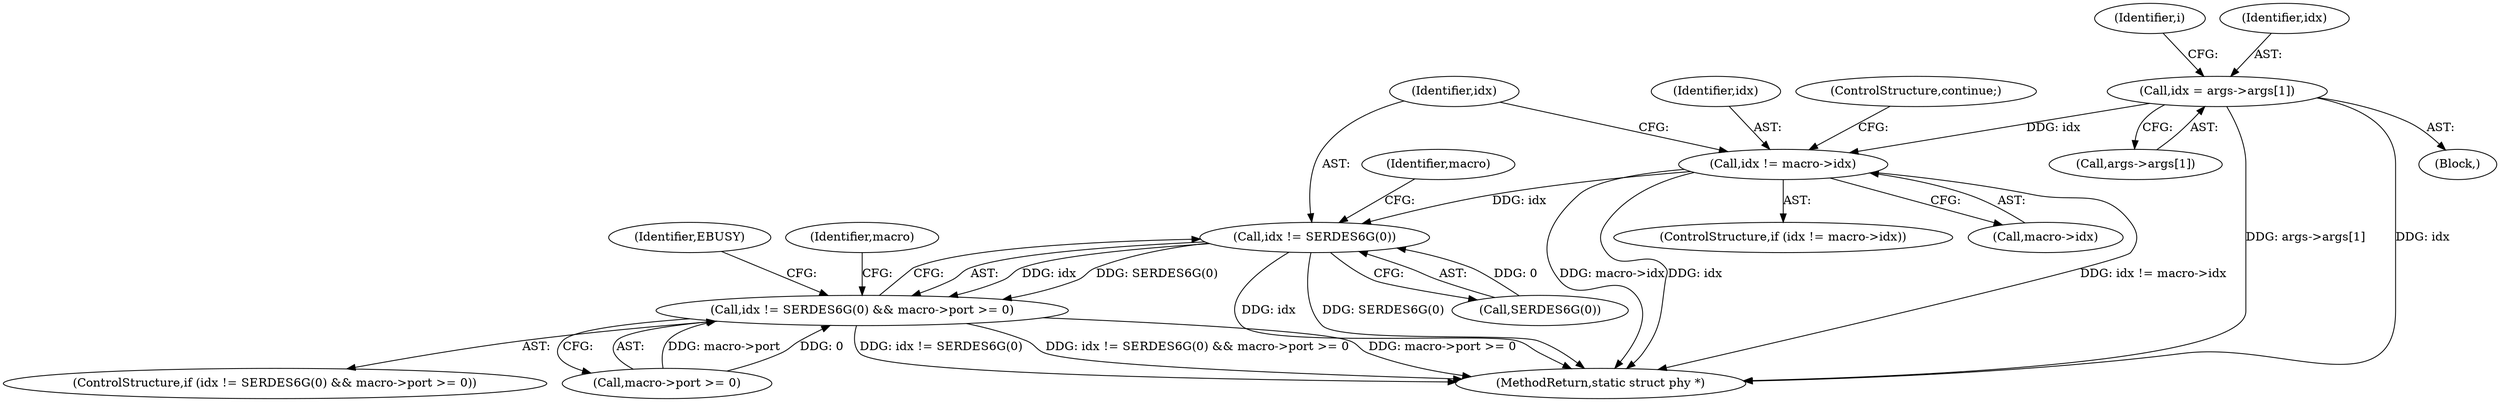digraph "0_linux_6acb47d1a318e5b3b7115354ebc4ea060c59d3a1_0@array" {
"1000130" [label="(Call,idx = args->args[1])"];
"1000157" [label="(Call,idx != macro->idx)"];
"1000165" [label="(Call,idx != SERDES6G(0))"];
"1000164" [label="(Call,idx != SERDES6G(0) && macro->port >= 0)"];
"1000166" [label="(Identifier,idx)"];
"1000163" [label="(ControlStructure,if (idx != SERDES6G(0) && macro->port >= 0))"];
"1000139" [label="(Identifier,i)"];
"1000165" [label="(Call,idx != SERDES6G(0))"];
"1000177" [label="(Identifier,EBUSY)"];
"1000171" [label="(Identifier,macro)"];
"1000193" [label="(MethodReturn,static struct phy *)"];
"1000131" [label="(Identifier,idx)"];
"1000180" [label="(Identifier,macro)"];
"1000156" [label="(ControlStructure,if (idx != macro->idx))"];
"1000157" [label="(Call,idx != macro->idx)"];
"1000158" [label="(Identifier,idx)"];
"1000162" [label="(ControlStructure,continue;)"];
"1000130" [label="(Call,idx = args->args[1])"];
"1000167" [label="(Call,SERDES6G(0))"];
"1000104" [label="(Block,)"];
"1000169" [label="(Call,macro->port >= 0)"];
"1000132" [label="(Call,args->args[1])"];
"1000164" [label="(Call,idx != SERDES6G(0) && macro->port >= 0)"];
"1000159" [label="(Call,macro->idx)"];
"1000130" -> "1000104"  [label="AST: "];
"1000130" -> "1000132"  [label="CFG: "];
"1000131" -> "1000130"  [label="AST: "];
"1000132" -> "1000130"  [label="AST: "];
"1000139" -> "1000130"  [label="CFG: "];
"1000130" -> "1000193"  [label="DDG: args->args[1]"];
"1000130" -> "1000193"  [label="DDG: idx"];
"1000130" -> "1000157"  [label="DDG: idx"];
"1000157" -> "1000156"  [label="AST: "];
"1000157" -> "1000159"  [label="CFG: "];
"1000158" -> "1000157"  [label="AST: "];
"1000159" -> "1000157"  [label="AST: "];
"1000162" -> "1000157"  [label="CFG: "];
"1000166" -> "1000157"  [label="CFG: "];
"1000157" -> "1000193"  [label="DDG: idx != macro->idx"];
"1000157" -> "1000193"  [label="DDG: macro->idx"];
"1000157" -> "1000193"  [label="DDG: idx"];
"1000157" -> "1000165"  [label="DDG: idx"];
"1000165" -> "1000164"  [label="AST: "];
"1000165" -> "1000167"  [label="CFG: "];
"1000166" -> "1000165"  [label="AST: "];
"1000167" -> "1000165"  [label="AST: "];
"1000171" -> "1000165"  [label="CFG: "];
"1000164" -> "1000165"  [label="CFG: "];
"1000165" -> "1000193"  [label="DDG: idx"];
"1000165" -> "1000193"  [label="DDG: SERDES6G(0)"];
"1000165" -> "1000164"  [label="DDG: idx"];
"1000165" -> "1000164"  [label="DDG: SERDES6G(0)"];
"1000167" -> "1000165"  [label="DDG: 0"];
"1000164" -> "1000163"  [label="AST: "];
"1000164" -> "1000169"  [label="CFG: "];
"1000169" -> "1000164"  [label="AST: "];
"1000177" -> "1000164"  [label="CFG: "];
"1000180" -> "1000164"  [label="CFG: "];
"1000164" -> "1000193"  [label="DDG: idx != SERDES6G(0) && macro->port >= 0"];
"1000164" -> "1000193"  [label="DDG: macro->port >= 0"];
"1000164" -> "1000193"  [label="DDG: idx != SERDES6G(0)"];
"1000169" -> "1000164"  [label="DDG: macro->port"];
"1000169" -> "1000164"  [label="DDG: 0"];
}
